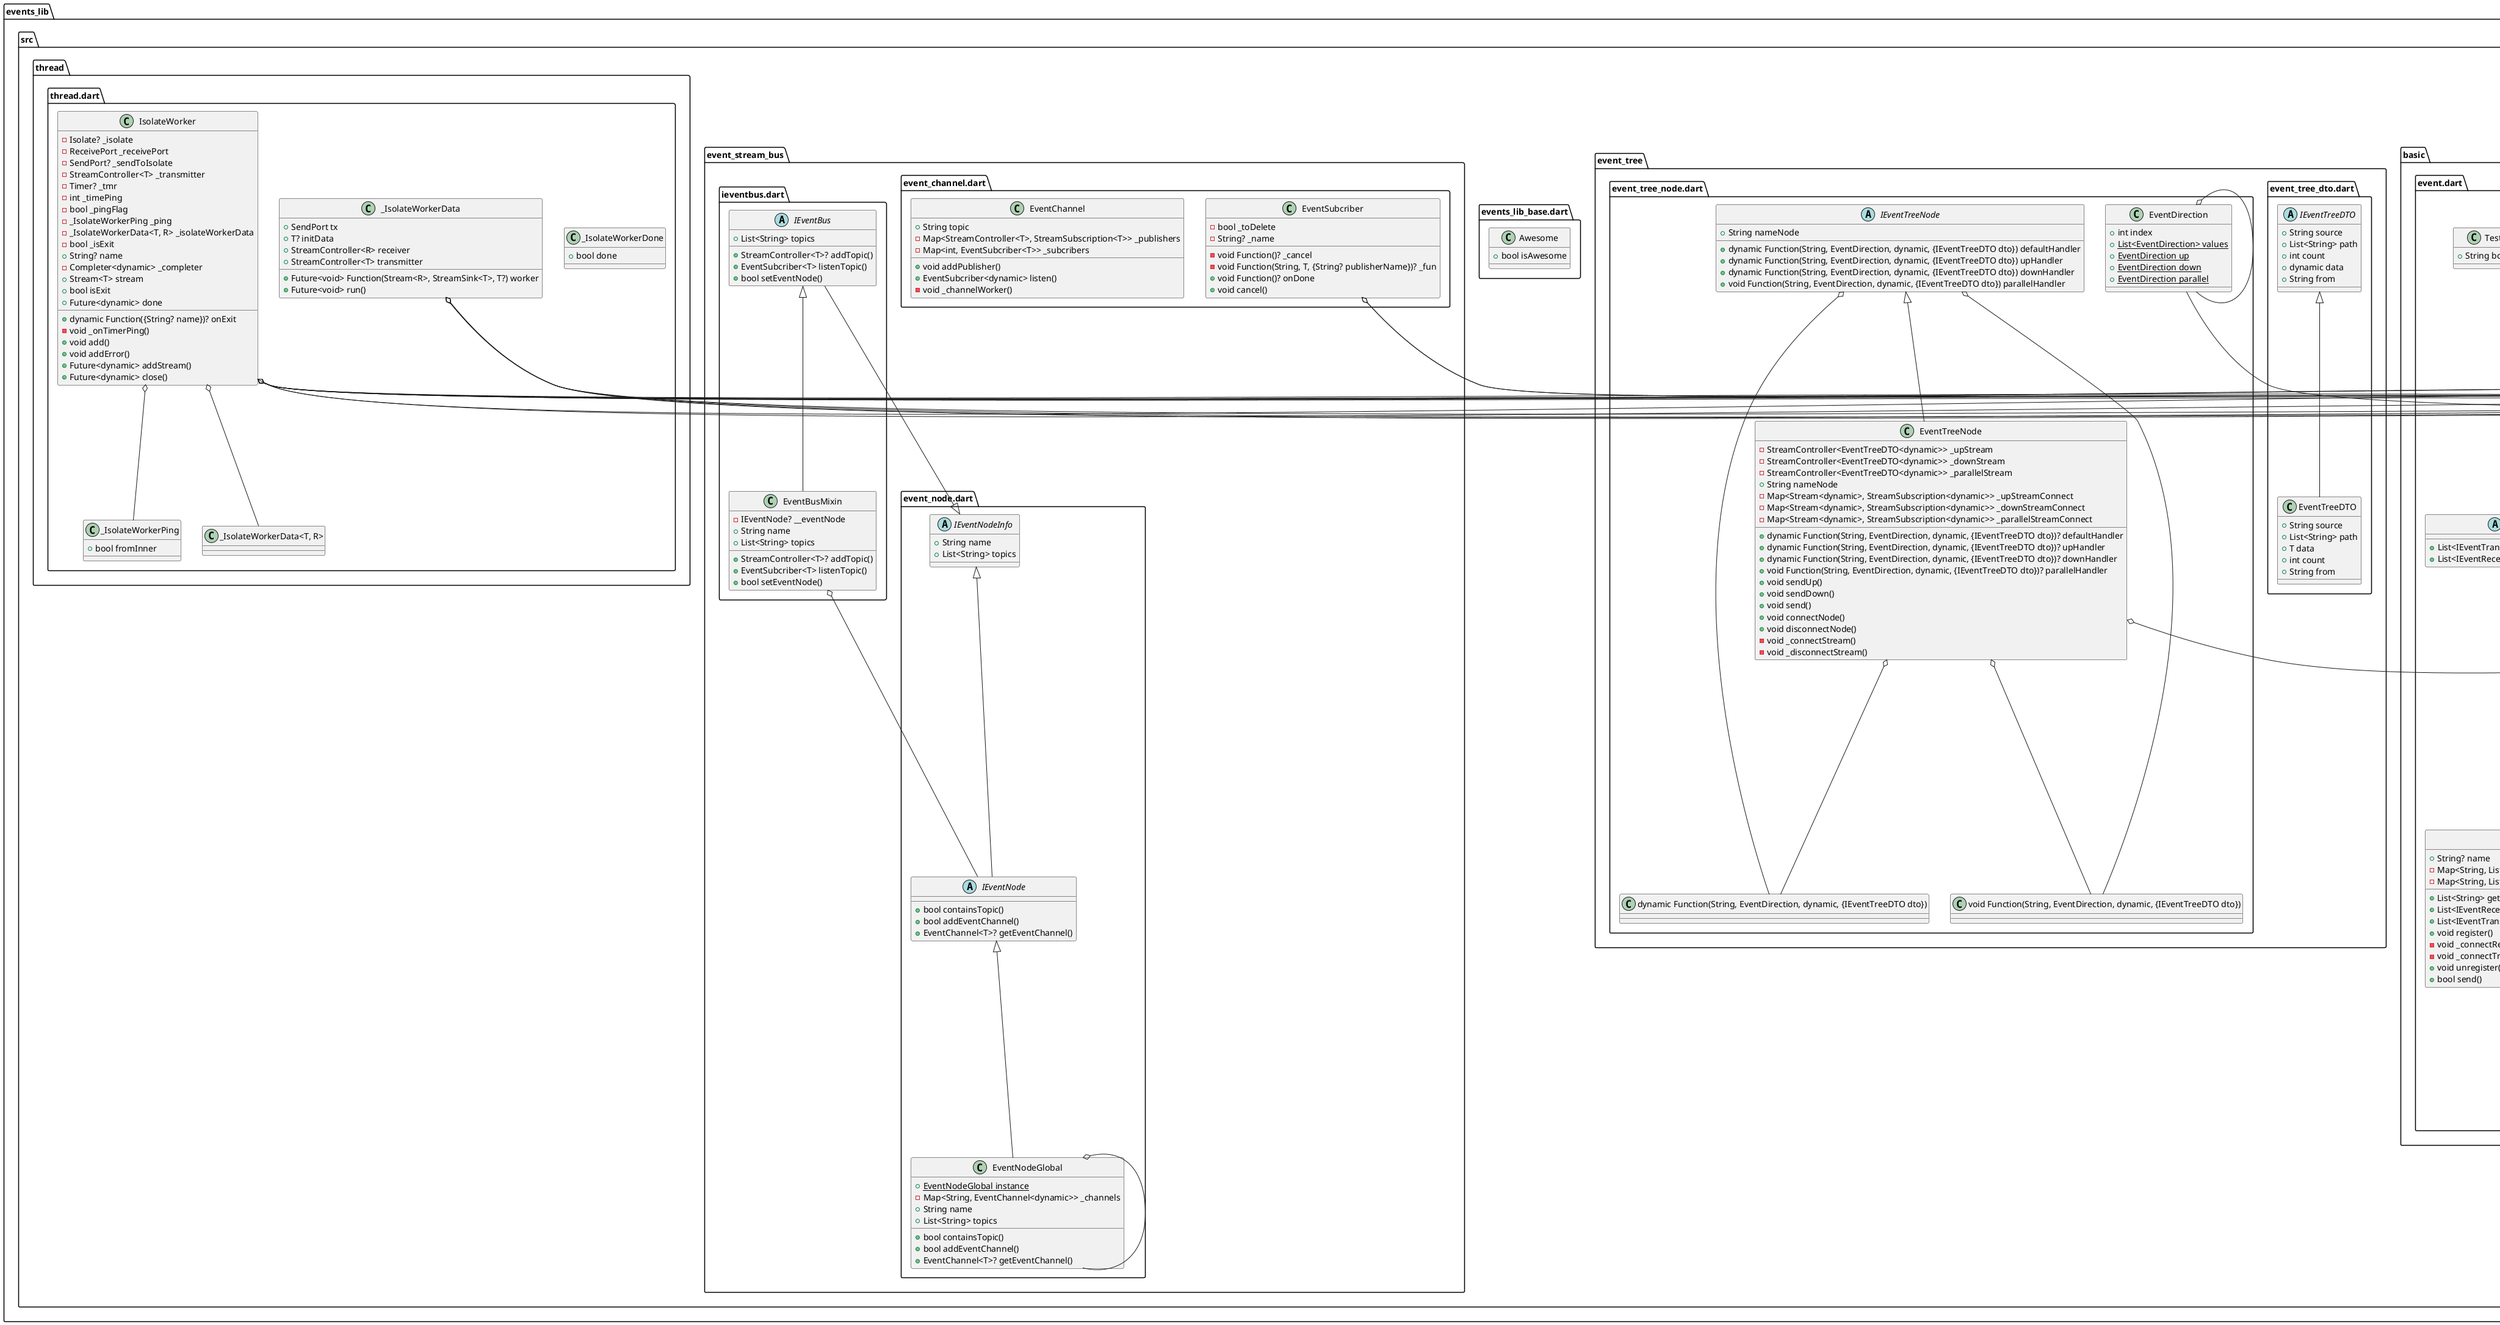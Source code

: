 @startuml
set namespaceSeparator ::

abstract class "events_lib::src::basic::event.dart::IEventPointInfo" {
  +Type eventType
  +String? eventName
  +String? eventPrefix
  +String fullEventName
  +bool isClosed
  {static} +String fullEventNameCreate()
}

abstract class "events_lib::src::basic::event.dart::IEventPoint" {
  +bool isInitialized
  +bool initialize()
  +IEventTransmitter<T>? transmitter()
  +IEventReceiver<T>? receiver()
}

"events_lib::src::basic::event.dart::IEventPointInfo" <|-- "events_lib::src::basic::event.dart::IEventPoint"

abstract class "events_lib::src::basic::event.dart::IEventTransmitter" {
  +bool hasReceiver
  +void Function(void Function(T)) onReceiver
  +Future<void> connect()
  +Future<void> disconnect()
  +Future<dynamic> removeStream()
}

"events_lib::src::basic::event.dart::IEventTransmitter" o-- "null::void Function(void Function(T))"
"dart::async::StreamSink" <|-- "events_lib::src::basic::event.dart::IEventTransmitter"
"events_lib::src::basic::event.dart::IEventPointInfo" <|-- "events_lib::src::basic::event.dart::IEventTransmitter"

abstract class "events_lib::src::basic::event.dart::IEventReceiver" {
  -StreamController<T> _streamController
  +Stream<T> stream
  +bool hasTransmitter
  +IEventReceiver<T> listen()
  {static} +IEventReceiver<A> listenOf()
  -void _transmitterCount()
}

"events_lib::src::basic::event.dart::IEventReceiver" o-- "dart::async::StreamController<T>"
"events_lib::src::basic::event.dart::IEventReceiver" o-- "dart::async::Stream<T>"
"dart::async::StreamSubscription" <|-- "events_lib::src::basic::event.dart::IEventReceiver"
"events_lib::src::basic::event.dart::IEventPointInfo" <|-- "events_lib::src::basic::event.dart::IEventReceiver"

abstract class "events_lib::src::basic::event.dart::IEventNode" {
  +void register()
  +void unregister()
  +bool send()
  +List<String> getEventList()
}

abstract class "events_lib::src::basic::event.dart::IEventManager" {
  +List<IEventTransmitter<T>>? getTransmitters()
  +List<IEventReceiver<T>>? getReceivers()
}

"events_lib::src::basic::event.dart::IEventNode" <|-- "events_lib::src::basic::event.dart::IEventManager"

abstract class "events_lib::src::basic::event.dart::IEventBus" {
  +String name
}

"events_lib::src::basic::event.dart::IEventNode" <|-- "events_lib::src::basic::event.dart::IEventBus"

class "events_lib::src::basic::event.dart::EventReceiver" {
  -int _count
  -String? _eventName
  -String? _eventPrefix
  -bool _isPaused
  -bool _isClosed
  -bool _isInitialize
  -bool _asFutereOn
  -bool? _cancelOnError
  -StreamController<T> _streamController
  -StreamSubscription<T>? _streamSubscription
  -void Function(T)? _handleData
  -void Function()? _handleDone
  -Function? _handleError
  -Completer<dynamic> _completer
  +Type eventType
  +String? eventName
  +String? eventPrefix
  -String? _eventTypeAndName
  +String fullEventName
  +bool isPaused
  +bool isClosed
  +Stream<T> stream
  +bool hasTransmitter
  -void _transmitterCount()
  +void onData()
  +void onDone()
  +void onError()
  +IEventReceiver<T> listen()
  -Future<void> _close()
  -void _initialize()
  +Future<void> cancel()
  +Future<E> asFuture()
  +void pause()
  +void resume()
}

"events_lib::src::basic::event.dart::EventReceiver" o-- "dart::async::StreamController<T>"
"events_lib::src::basic::event.dart::EventReceiver" o-- "dart::async::StreamSubscription<T>"
"events_lib::src::basic::event.dart::EventReceiver" o-- "null::void Function(T)"
"events_lib::src::basic::event.dart::EventReceiver" o-- "null::void Function()"
"events_lib::src::basic::event.dart::EventReceiver" o-- "dart::async::Completer<dynamic>"
"events_lib::src::basic::event.dart::EventReceiver" o-- "dart::async::Stream<T>"
"events_lib::src::basic::event.dart::IEventReceiver" <|-- "events_lib::src::basic::event.dart::EventReceiver"

class "events_lib::src::basic::event.dart::EventTransmitter" {
  -String? _eventName
  -String? _eventPrefix
  -bool _isClosed
  -bool _isBusy
  -bool _isDeletingRecivers
  -bool _isInitialize
  -List<IEventReceiver<T>> _receivers
  -List<IEventReceiver<T>> _receiversToDelete
  -Map<Stream<T>, StreamSubscription<T>> _addStreams
  -Completer<dynamic> _completer
  -void Function(void Function(T))? _onReceiver
  +Type eventType
  +String? eventName
  +String? eventPrefix
  -String? _eventTypeAndName
  +String fullEventName
  +bool isClosed
  +bool hasReceiver
  +void Function(void Function(T)) onReceiver
  +Future<dynamic> done
  +void add()
  +void addError()
  +Future<dynamic> addStream()
  +Future<dynamic> removeStream()
  +Future<dynamic> close()
  -Future<void> _send()
  -void _disconnectAllWhatNeeds()
  +Future<void> connect()
  +Future<void> disconnect()
}

"events_lib::src::basic::event.dart::EventTransmitter" o-- "dart::async::Completer<dynamic>"
"events_lib::src::basic::event.dart::EventTransmitter" o-- "null::void Function(void Function(T))"
"events_lib::src::basic::event.dart::IEventTransmitter" <|-- "events_lib::src::basic::event.dart::EventTransmitter"

class "events_lib::src::basic::event.dart::EventManager" {
  +String? name
  -Map<String, List<IEventReceiver<dynamic>>> _receivers
  -Map<String, List<IEventTransmitter<dynamic>>> _transmitters
  +List<String> getEventList()
  +List<IEventReceiver<T>>? getReceivers()
  +List<IEventTransmitter<T>>? getTransmitters()
  +void register()
  -void _connectReceiver()
  -void _connectTransmitter()
  +void unregister()
  +bool send()
}

"events_lib::src::basic::event.dart::IEventManager" <|-- "events_lib::src::basic::event.dart::EventManager"

class "events_lib::src::basic::event.dart::Test" {
  +String body
}

abstract class "events_lib::src::event_tree::event_tree_dto.dart::IEventTreeDTO" {
  +String source
  +List<String> path
  +int count
  +dynamic data
  +String from
}

class "events_lib::src::event_tree::event_tree_dto.dart::EventTreeDTO" {
  +String source
  +List<String> path
  +T data
  +int count
  +String from
}

"events_lib::src::event_tree::event_tree_dto.dart::IEventTreeDTO" <|-- "events_lib::src::event_tree::event_tree_dto.dart::EventTreeDTO"

abstract class "events_lib::src::event_tree::event_tree_node.dart::IEventTreeNode" {
  +String nameNode
  +dynamic Function(String, EventDirection, dynamic, {IEventTreeDTO dto}) defaultHandler
  +dynamic Function(String, EventDirection, dynamic, {IEventTreeDTO dto}) upHandler
  +dynamic Function(String, EventDirection, dynamic, {IEventTreeDTO dto}) downHandler
  +void Function(String, EventDirection, dynamic, {IEventTreeDTO dto}) parallelHandler
}

"events_lib::src::event_tree::event_tree_node.dart::IEventTreeNode" o-- "events_lib::src::event_tree::event_tree_node.dart::dynamic Function(String, EventDirection, dynamic, {IEventTreeDTO dto})"
"events_lib::src::event_tree::event_tree_node.dart::IEventTreeNode" o-- "events_lib::src::event_tree::event_tree_node.dart::void Function(String, EventDirection, dynamic, {IEventTreeDTO dto})"

class "events_lib::src::event_tree::event_tree_node.dart::EventTreeNode" {
  -StreamController<EventTreeDTO<dynamic>> _upStream
  -StreamController<EventTreeDTO<dynamic>> _downStream
  -StreamController<EventTreeDTO<dynamic>> _parallelStream
  +String nameNode
  +dynamic Function(String, EventDirection, dynamic, {IEventTreeDTO dto})? defaultHandler
  +dynamic Function(String, EventDirection, dynamic, {IEventTreeDTO dto})? upHandler
  +dynamic Function(String, EventDirection, dynamic, {IEventTreeDTO dto})? downHandler
  +void Function(String, EventDirection, dynamic, {IEventTreeDTO dto})? parallelHandler
  -Map<Stream<dynamic>, StreamSubscription<dynamic>> _upStreamConnect
  -Map<Stream<dynamic>, StreamSubscription<dynamic>> _downStreamConnect
  -Map<Stream<dynamic>, StreamSubscription<dynamic>> _parallelStreamConnect
  +void sendUp()
  +void sendDown()
  +void send()
  +void connectNode()
  +void disconnectNode()
  -void _connectStream()
  -void _disconnectStream()
}

"events_lib::src::event_tree::event_tree_node.dart::EventTreeNode" o-- "dart::async::StreamController<EventTreeDTO<dynamic>>"
"events_lib::src::event_tree::event_tree_node.dart::EventTreeNode" o-- "events_lib::src::event_tree::event_tree_node.dart::dynamic Function(String, EventDirection, dynamic, {IEventTreeDTO dto})"
"events_lib::src::event_tree::event_tree_node.dart::EventTreeNode" o-- "events_lib::src::event_tree::event_tree_node.dart::void Function(String, EventDirection, dynamic, {IEventTreeDTO dto})"
"events_lib::src::event_tree::event_tree_node.dart::IEventTreeNode" <|-- "events_lib::src::event_tree::event_tree_node.dart::EventTreeNode"

class "events_lib::src::event_tree::event_tree_node.dart::EventDirection" {
  +int index
  {static} +List<EventDirection> values
  {static} +EventDirection up
  {static} +EventDirection down
  {static} +EventDirection parallel
}

"events_lib::src::event_tree::event_tree_node.dart::EventDirection" o-- "events_lib::src::event_tree::event_tree_node.dart::EventDirection"
"dart::core::Enum" <|-- "events_lib::src::event_tree::event_tree_node.dart::EventDirection"

class "events_lib::src::events_lib_base.dart::Awesome" {
  +bool isAwesome
}

abstract class "events_lib::src::event_stream_bus::ieventbus.dart::IEventBus" {
  +List<String> topics
  +StreamController<T>? addTopic()
  +EventSubcriber<T> listenTopic()
  +bool setEventNode()
}

"events_lib::src::event_stream_bus::event_node.dart::IEventNodeInfo" <|-- "events_lib::src::event_stream_bus::ieventbus.dart::IEventBus"

class "events_lib::src::event_stream_bus::ieventbus.dart::EventBusMixin" {
  -IEventNode? __eventNode
  +String name
  +List<String> topics
  +StreamController<T>? addTopic()
  +EventSubcriber<T> listenTopic()
  +bool setEventNode()
}

"events_lib::src::event_stream_bus::ieventbus.dart::EventBusMixin" o-- "events_lib::src::event_stream_bus::event_node.dart::IEventNode"
"events_lib::src::event_stream_bus::ieventbus.dart::IEventBus" <|-- "events_lib::src::event_stream_bus::ieventbus.dart::EventBusMixin"

abstract class "events_lib::src::event_stream_bus::event_node.dart::IEventNodeInfo" {
  +String name
  +List<String> topics
}

abstract class "events_lib::src::event_stream_bus::event_node.dart::IEventNode" {
  +bool containsTopic()
  +bool addEventChannel()
  +EventChannel<T>? getEventChannel()
}

"events_lib::src::event_stream_bus::event_node.dart::IEventNodeInfo" <|-- "events_lib::src::event_stream_bus::event_node.dart::IEventNode"

class "events_lib::src::event_stream_bus::event_node.dart::EventNodeGlobal" {
  {static} +EventNodeGlobal instance
  -Map<String, EventChannel<dynamic>> _channels
  +String name
  +List<String> topics
  +bool containsTopic()
  +bool addEventChannel()
  +EventChannel<T>? getEventChannel()
}

"events_lib::src::event_stream_bus::event_node.dart::EventNodeGlobal" o-- "events_lib::src::event_stream_bus::event_node.dart::EventNodeGlobal"
"events_lib::src::event_stream_bus::event_node.dart::IEventNode" <|-- "events_lib::src::event_stream_bus::event_node.dart::EventNodeGlobal"

class "events_lib::src::event_stream_bus::event_channel.dart::EventSubcriber" {
  -bool _toDelete
  -String? _name
  -void Function()? _cancel
  -void Function(String, T, {String? publisherName})? _fun
  +void Function()? onDone
  +void cancel()
}

"events_lib::src::event_stream_bus::event_channel.dart::EventSubcriber" o-- "null::void Function()"
"events_lib::src::event_stream_bus::event_channel.dart::EventSubcriber" o-- "null::void Function(String, T, {String publisherName})"

class "events_lib::src::event_stream_bus::event_channel.dart::EventChannel" {
  +String topic
  -Map<StreamController<T>, StreamSubscription<T>> _publishers
  -Map<int, EventSubcriber<T>> _subcribers
  +void addPublisher()
  +EventSubcriber<dynamic> listen()
  -void _channelWorker()
}

class "events_lib::src::thread::thread.dart::_IsolateWorkerDone" {
  +bool done
}

class "events_lib::src::thread::thread.dart::_IsolateWorkerPing" {
  +bool fromInner
}

class "events_lib::src::thread::thread.dart::_IsolateWorkerData" {
  +SendPort tx
  +T? initData
  +StreamController<R> receiver
  +StreamController<T> transmitter
  +Future<void> Function(Stream<R>, StreamSink<T>, T?) worker
  +Future<void> run()
}

"events_lib::src::thread::thread.dart::_IsolateWorkerData" o-- "dart::isolate::SendPort"
"events_lib::src::thread::thread.dart::_IsolateWorkerData" o-- "dart::async::StreamController<R>"
"events_lib::src::thread::thread.dart::_IsolateWorkerData" o-- "dart::async::StreamController<T>"
"events_lib::src::thread::thread.dart::_IsolateWorkerData" o-- "null::Future<void> Function(Stream<R>, StreamSink<T>, T)"

class "events_lib::src::thread::thread.dart::IsolateWorker" {
  -Isolate? _isolate
  -ReceivePort _receivePort
  -SendPort? _sendToIsolate
  -StreamController<T> _transmitter
  -Timer? _tmr
  -int _timePing
  -bool _pingFlag
  -_IsolateWorkerPing _ping
  -_IsolateWorkerData<T, R> _isolateWorkerData
  +dynamic Function({String? name})? onExit
  -bool _isExit
  +String? name
  -Completer<dynamic> _completer
  +Stream<T> stream
  +bool isExit
  +Future<dynamic> done
  -void _onTimerPing()
  +void add()
  +void addError()
  +Future<dynamic> addStream()
  +Future<dynamic> close()
}

"events_lib::src::thread::thread.dart::IsolateWorker" o-- "dart::isolate::Isolate"
"events_lib::src::thread::thread.dart::IsolateWorker" o-- "dart::isolate::ReceivePort"
"events_lib::src::thread::thread.dart::IsolateWorker" o-- "dart::isolate::SendPort"
"events_lib::src::thread::thread.dart::IsolateWorker" o-- "dart::async::StreamController<T>"
"events_lib::src::thread::thread.dart::IsolateWorker" o-- "dart::async::Timer"
"events_lib::src::thread::thread.dart::IsolateWorker" o-- "events_lib::src::thread::thread.dart::_IsolateWorkerPing"
"events_lib::src::thread::thread.dart::IsolateWorker" o-- "events_lib::src::thread::thread.dart::_IsolateWorkerData<T, R>"
"events_lib::src::thread::thread.dart::IsolateWorker" o-- "null::dynamic Function({String name})"
"events_lib::src::thread::thread.dart::IsolateWorker" o-- "dart::async::Completer<dynamic>"
"events_lib::src::thread::thread.dart::IsolateWorker" o-- "dart::async::Stream<T>"
"dart::async::StreamSink" <|-- "events_lib::src::thread::thread.dart::IsolateWorker"


@enduml